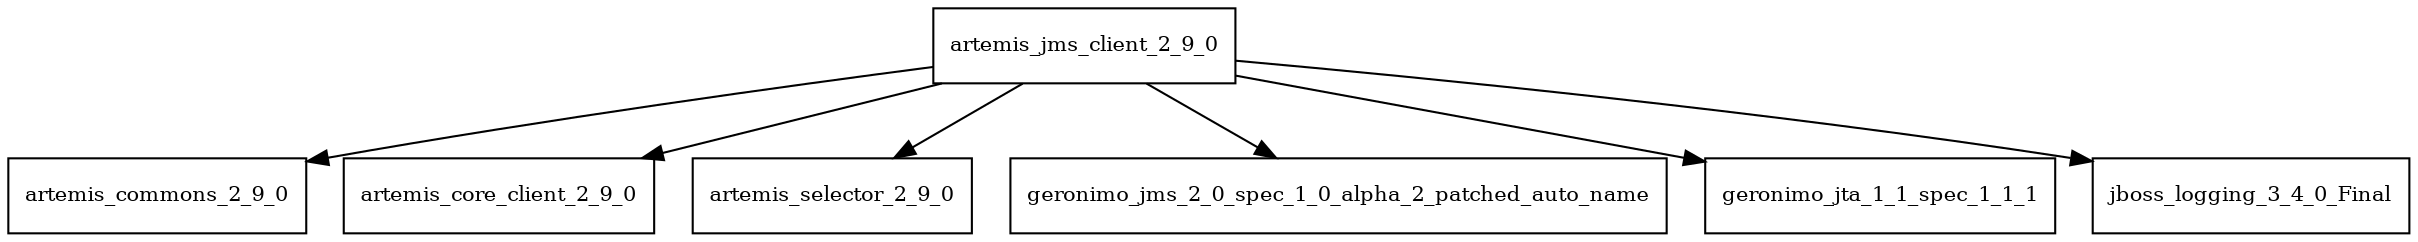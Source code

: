 digraph artemis_jms_client_2_9_0_dependencies {
  node [shape = box, fontsize=10.0];
  artemis_jms_client_2_9_0 -> artemis_commons_2_9_0;
  artemis_jms_client_2_9_0 -> artemis_core_client_2_9_0;
  artemis_jms_client_2_9_0 -> artemis_selector_2_9_0;
  artemis_jms_client_2_9_0 -> geronimo_jms_2_0_spec_1_0_alpha_2_patched_auto_name;
  artemis_jms_client_2_9_0 -> geronimo_jta_1_1_spec_1_1_1;
  artemis_jms_client_2_9_0 -> jboss_logging_3_4_0_Final;
}
